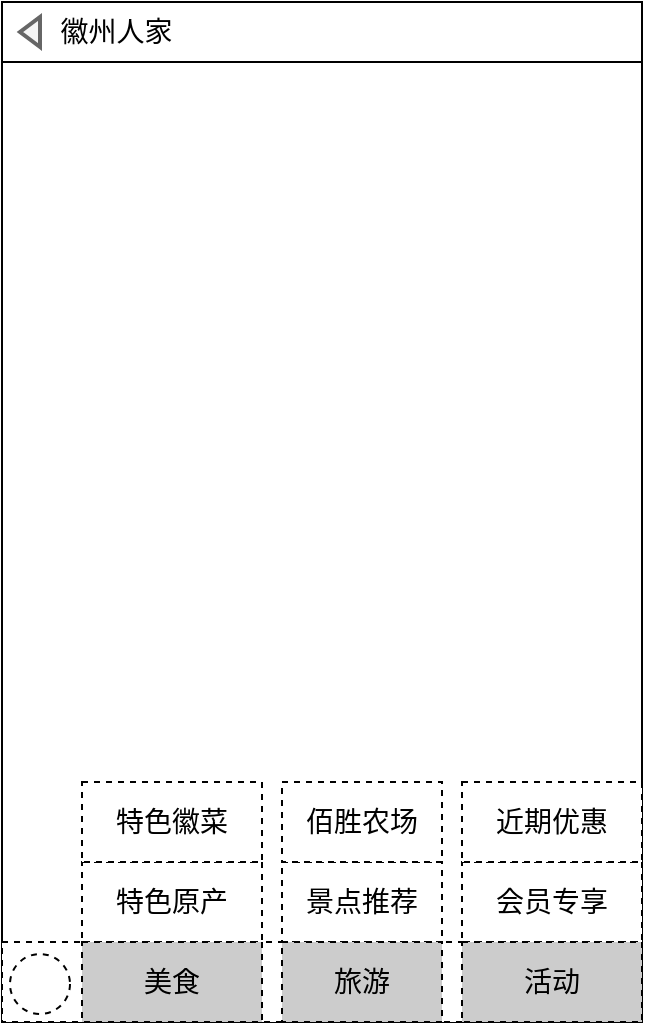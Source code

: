 <mxfile version="10.6.3" type="github"><diagram id="5EGJSeCPI41B5DQEIQ1h" name="Page-1"><mxGraphModel dx="758" dy="444" grid="1" gridSize="10" guides="1" tooltips="1" connect="1" arrows="1" fold="1" page="1" pageScale="1" pageWidth="850" pageHeight="1100" math="0" shadow="0"><root><mxCell id="0"/><mxCell id="1" parent="0"/><mxCell id="yrU6AibSXs1ieQRHsFa6-4" value="" style="rounded=0;whiteSpace=wrap;html=1;" vertex="1" parent="1"><mxGeometry x="150" y="370" width="320" height="510" as="geometry"/></mxCell><mxCell id="yrU6AibSXs1ieQRHsFa6-18" value="" style="rounded=0;whiteSpace=wrap;html=1;dashed=1;" vertex="1" parent="1"><mxGeometry x="150" y="840" width="320" height="40" as="geometry"/></mxCell><mxCell id="yrU6AibSXs1ieQRHsFa6-22" value="" style="ellipse;whiteSpace=wrap;html=1;aspect=fixed;dashed=1;fontSize=14;" vertex="1" parent="1"><mxGeometry x="154" y="846" width="30" height="30" as="geometry"/></mxCell><mxCell id="yrU6AibSXs1ieQRHsFa6-31" value="会员专享" style="rounded=0;whiteSpace=wrap;html=1;fontSize=14;dashed=1;" vertex="1" parent="1"><mxGeometry x="380" y="800" width="90" height="40" as="geometry"/></mxCell><mxCell id="yrU6AibSXs1ieQRHsFa6-32" value="近期优惠" style="rounded=0;whiteSpace=wrap;html=1;fontSize=14;dashed=1;" vertex="1" parent="1"><mxGeometry x="380" y="760" width="90" height="40" as="geometry"/></mxCell><mxCell id="yrU6AibSXs1ieQRHsFa6-21" value="活动" style="rounded=0;whiteSpace=wrap;html=1;fontSize=14;dashed=1;fillColor=#CCCCCC;" vertex="1" parent="1"><mxGeometry x="380" y="840" width="90" height="40" as="geometry"/></mxCell><mxCell id="yrU6AibSXs1ieQRHsFa6-33" value="" style="group" vertex="1" connectable="0" parent="1"><mxGeometry x="190" y="760" width="90" height="120" as="geometry"/></mxCell><mxCell id="yrU6AibSXs1ieQRHsFa6-27" value="特色原产" style="rounded=0;whiteSpace=wrap;html=1;fontSize=14;dashed=1;" vertex="1" parent="yrU6AibSXs1ieQRHsFa6-33"><mxGeometry y="40" width="90" height="40" as="geometry"/></mxCell><mxCell id="yrU6AibSXs1ieQRHsFa6-28" value="特色徽菜" style="rounded=0;whiteSpace=wrap;html=1;fontSize=14;dashed=1;" vertex="1" parent="yrU6AibSXs1ieQRHsFa6-33"><mxGeometry width="90" height="40" as="geometry"/></mxCell><mxCell id="yrU6AibSXs1ieQRHsFa6-19" value="美食" style="rounded=0;whiteSpace=wrap;html=1;fontSize=14;dashed=1;fillColor=#CCCCCC;" vertex="1" parent="yrU6AibSXs1ieQRHsFa6-33"><mxGeometry y="80" width="90" height="40" as="geometry"/></mxCell><mxCell id="yrU6AibSXs1ieQRHsFa6-34" value="" style="group" vertex="1" connectable="0" parent="1"><mxGeometry x="290" y="760" width="80" height="120" as="geometry"/></mxCell><mxCell id="yrU6AibSXs1ieQRHsFa6-29" value="景点推荐" style="rounded=0;whiteSpace=wrap;html=1;fontSize=14;dashed=1;" vertex="1" parent="yrU6AibSXs1ieQRHsFa6-34"><mxGeometry y="40" width="80" height="40" as="geometry"/></mxCell><mxCell id="yrU6AibSXs1ieQRHsFa6-30" value="佰胜农场" style="rounded=0;whiteSpace=wrap;html=1;fontSize=14;dashed=1;" vertex="1" parent="yrU6AibSXs1ieQRHsFa6-34"><mxGeometry width="80" height="40" as="geometry"/></mxCell><mxCell id="yrU6AibSXs1ieQRHsFa6-20" value="旅游" style="rounded=0;whiteSpace=wrap;html=1;fontSize=14;dashed=1;fillColor=#CCCCCC;" vertex="1" parent="yrU6AibSXs1ieQRHsFa6-34"><mxGeometry y="80" width="80" height="40" as="geometry"/></mxCell><mxCell id="yrU6AibSXs1ieQRHsFa6-35" value="&lt;div style=&quot;text-align: left&quot;&gt;&lt;span&gt;&amp;nbsp; &amp;nbsp; &amp;nbsp; &amp;nbsp;徽州人家&lt;/span&gt;&lt;/div&gt;" style="rounded=0;whiteSpace=wrap;html=1;fillColor=none;fontSize=14;align=left;" vertex="1" parent="1"><mxGeometry x="150" y="370" width="320" height="30" as="geometry"/></mxCell><mxCell id="yrU6AibSXs1ieQRHsFa6-42" value="" style="triangle;whiteSpace=wrap;html=1;strokeColor=#666666;strokeWidth=2;fillColor=#f5f5f5;fontSize=5;align=left;rotation=-180;fontColor=#333333;" vertex="1" parent="1"><mxGeometry x="159" y="377.5" width="10" height="15" as="geometry"/></mxCell></root></mxGraphModel></diagram></mxfile>